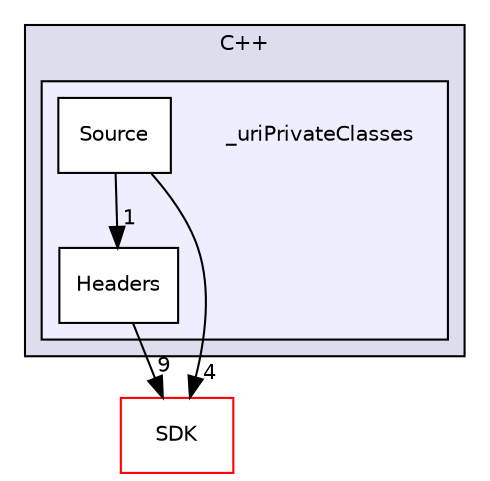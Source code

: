 digraph "_uriPrivateClasses" {
  compound=true
  node [ fontsize="10", fontname="Helvetica"];
  edge [ labelfontsize="10", labelfontname="Helvetica"];
  subgraph clusterdir_07288473c820508e899cc0bb782c9764 {
    graph [ bgcolor="#ddddee", pencolor="black", label="C++" fontname="Helvetica", fontsize="10", URL="dir_07288473c820508e899cc0bb782c9764.html"]
  subgraph clusterdir_5265caff195cc8a0352ba37c3aeb5be2 {
    graph [ bgcolor="#eeeeff", pencolor="black", label="" URL="dir_5265caff195cc8a0352ba37c3aeb5be2.html"];
    dir_5265caff195cc8a0352ba37c3aeb5be2 [shape=plaintext label="_uriPrivateClasses"];
    dir_d3db563b4405f3792e6c256b7a5eac3a [shape=box label="Headers" color="black" fillcolor="white" style="filled" URL="dir_d3db563b4405f3792e6c256b7a5eac3a.html"];
    dir_c5cd2ce1a24375b24118c475bba55dda [shape=box label="Source" color="black" fillcolor="white" style="filled" URL="dir_c5cd2ce1a24375b24118c475bba55dda.html"];
  }
  }
  dir_ca6309d378ceffb9970caf11a0592736 [shape=box label="SDK" fillcolor="white" style="filled" color="red" URL="dir_ca6309d378ceffb9970caf11a0592736.html"];
  dir_d3db563b4405f3792e6c256b7a5eac3a->dir_ca6309d378ceffb9970caf11a0592736 [headlabel="9", labeldistance=1.5 headhref="dir_000005_000007.html"];
  dir_c5cd2ce1a24375b24118c475bba55dda->dir_d3db563b4405f3792e6c256b7a5eac3a [headlabel="1", labeldistance=1.5 headhref="dir_000004_000005.html"];
  dir_c5cd2ce1a24375b24118c475bba55dda->dir_ca6309d378ceffb9970caf11a0592736 [headlabel="4", labeldistance=1.5 headhref="dir_000004_000007.html"];
}
